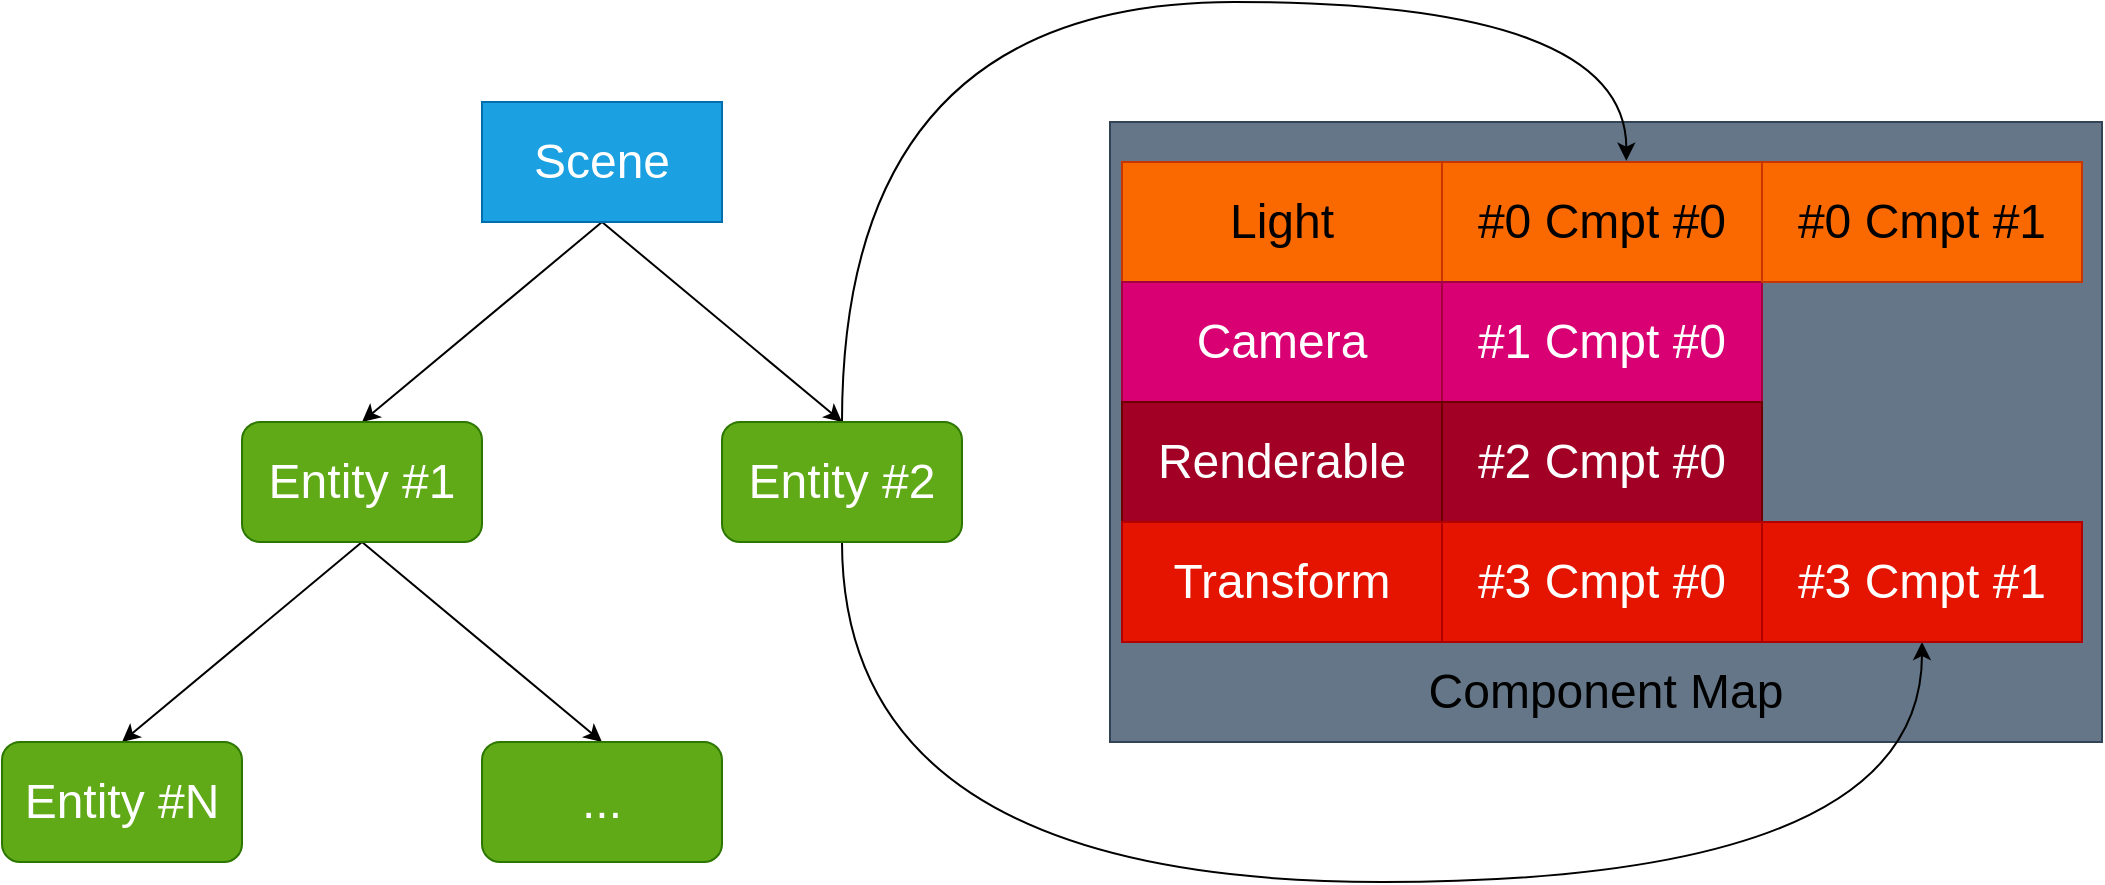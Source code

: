 <mxfile>
    <diagram id="DN1jI_-sQySN9qRA725S" name="第 1 页">
        <mxGraphModel dx="1973" dy="944" grid="1" gridSize="10" guides="1" tooltips="1" connect="1" arrows="1" fold="1" page="1" pageScale="1" pageWidth="827" pageHeight="1169" math="0" shadow="0">
            <root>
                <mxCell id="0"/>
                <mxCell id="1" parent="0"/>
                <mxCell id="34" value="" style="rounded=0;whiteSpace=wrap;html=1;fontSize=24;fillColor=#647687;fontColor=#ffffff;strokeColor=#314354;" vertex="1" parent="1">
                    <mxGeometry x="354" y="100" width="496" height="310" as="geometry"/>
                </mxCell>
                <mxCell id="21" style="edgeStyle=none;html=1;exitX=0.5;exitY=1;exitDx=0;exitDy=0;entryX=0.5;entryY=0;entryDx=0;entryDy=0;fontSize=24;" edge="1" parent="1" source="2" target="3">
                    <mxGeometry relative="1" as="geometry"/>
                </mxCell>
                <mxCell id="22" style="edgeStyle=none;html=1;exitX=0.5;exitY=1;exitDx=0;exitDy=0;entryX=0.5;entryY=0;entryDx=0;entryDy=0;fontSize=24;" edge="1" parent="1" source="2" target="4">
                    <mxGeometry relative="1" as="geometry"/>
                </mxCell>
                <mxCell id="2" value="&lt;font style=&quot;font-size: 24px;&quot;&gt;Scene&lt;/font&gt;" style="rounded=0;whiteSpace=wrap;html=1;fillColor=#1ba1e2;fontColor=#ffffff;strokeColor=#006EAF;" parent="1" vertex="1">
                    <mxGeometry x="40" y="90" width="120" height="60" as="geometry"/>
                </mxCell>
                <mxCell id="24" style="edgeStyle=none;html=1;exitX=0.5;exitY=1;exitDx=0;exitDy=0;entryX=0.5;entryY=0;entryDx=0;entryDy=0;fontSize=24;" edge="1" parent="1" source="3" target="6">
                    <mxGeometry relative="1" as="geometry"/>
                </mxCell>
                <mxCell id="25" style="edgeStyle=none;html=1;exitX=0.5;exitY=1;exitDx=0;exitDy=0;entryX=0.5;entryY=0;entryDx=0;entryDy=0;fontSize=24;" edge="1" parent="1" source="3" target="5">
                    <mxGeometry relative="1" as="geometry"/>
                </mxCell>
                <mxCell id="3" value="&lt;font style=&quot;font-size: 24px;&quot;&gt;Entity #1&lt;/font&gt;" style="rounded=1;whiteSpace=wrap;html=1;fillColor=#60a917;fontColor=#ffffff;strokeColor=#2D7600;" parent="1" vertex="1">
                    <mxGeometry x="-80" y="250" width="120" height="60" as="geometry"/>
                </mxCell>
                <mxCell id="31" style="edgeStyle=orthogonalEdgeStyle;html=1;exitX=0.5;exitY=0;exitDx=0;exitDy=0;entryX=0.576;entryY=-0.011;entryDx=0;entryDy=0;entryPerimeter=0;fontSize=24;curved=1;" edge="1" parent="1" source="4" target="26">
                    <mxGeometry relative="1" as="geometry">
                        <Array as="points">
                            <mxPoint x="220" y="40"/>
                            <mxPoint x="612" y="40"/>
                        </Array>
                    </mxGeometry>
                </mxCell>
                <mxCell id="33" style="edgeStyle=orthogonalEdgeStyle;curved=1;html=1;exitX=0.5;exitY=1;exitDx=0;exitDy=0;entryX=0.5;entryY=1;entryDx=0;entryDy=0;fontSize=24;" edge="1" parent="1" source="4" target="32">
                    <mxGeometry relative="1" as="geometry">
                        <Array as="points">
                            <mxPoint x="220" y="480"/>
                            <mxPoint x="760" y="480"/>
                        </Array>
                    </mxGeometry>
                </mxCell>
                <mxCell id="4" value="&lt;font style=&quot;font-size: 24px;&quot;&gt;Entity #2&lt;/font&gt;" style="rounded=1;whiteSpace=wrap;html=1;fillColor=#60a917;fontColor=#ffffff;strokeColor=#2D7600;" parent="1" vertex="1">
                    <mxGeometry x="160" y="250" width="120" height="60" as="geometry"/>
                </mxCell>
                <mxCell id="5" value="&lt;span style=&quot;font-size: 24px;&quot;&gt;...&lt;/span&gt;" style="rounded=1;whiteSpace=wrap;html=1;fillColor=#60a917;fontColor=#ffffff;strokeColor=#2D7600;" parent="1" vertex="1">
                    <mxGeometry x="40" y="410" width="120" height="60" as="geometry"/>
                </mxCell>
                <mxCell id="6" value="&lt;span style=&quot;font-size: 24px;&quot;&gt;Entity #N&lt;/span&gt;" style="rounded=1;whiteSpace=wrap;html=1;fillColor=#60a917;fontColor=#ffffff;strokeColor=#2D7600;" parent="1" vertex="1">
                    <mxGeometry x="-200" y="410" width="120" height="60" as="geometry"/>
                </mxCell>
                <mxCell id="17" value="&lt;font style=&quot;font-size: 24px;&quot;&gt;Light&lt;/font&gt;" style="rounded=0;whiteSpace=wrap;html=1;fillColor=#fa6800;strokeColor=#C73500;fontColor=#000000;" vertex="1" parent="1">
                    <mxGeometry x="360" y="120" width="160" height="60" as="geometry"/>
                </mxCell>
                <mxCell id="18" value="&lt;font style=&quot;font-size: 24px;&quot;&gt;Camera&lt;/font&gt;" style="rounded=0;whiteSpace=wrap;html=1;fillColor=#d80073;fontColor=#ffffff;strokeColor=#A50040;" vertex="1" parent="1">
                    <mxGeometry x="360" y="180" width="160" height="60" as="geometry"/>
                </mxCell>
                <mxCell id="19" value="&lt;font style=&quot;font-size: 24px;&quot;&gt;Renderable&lt;/font&gt;" style="rounded=0;whiteSpace=wrap;html=1;fillColor=#a20025;fontColor=#ffffff;strokeColor=#6F0000;" vertex="1" parent="1">
                    <mxGeometry x="360" y="240" width="160" height="60" as="geometry"/>
                </mxCell>
                <mxCell id="20" value="&lt;font style=&quot;font-size: 24px;&quot;&gt;Transform&lt;/font&gt;" style="rounded=0;whiteSpace=wrap;html=1;fillColor=#e51400;fontColor=#ffffff;strokeColor=#B20000;" vertex="1" parent="1">
                    <mxGeometry x="360" y="300" width="160" height="60" as="geometry"/>
                </mxCell>
                <mxCell id="26" value="&lt;font style=&quot;font-size: 24px;&quot;&gt;#0 Cmpt #0&lt;/font&gt;" style="rounded=0;whiteSpace=wrap;html=1;fillColor=#fa6800;strokeColor=#C73500;fontColor=#000000;" vertex="1" parent="1">
                    <mxGeometry x="520" y="120" width="160" height="60" as="geometry"/>
                </mxCell>
                <mxCell id="27" value="&lt;font style=&quot;font-size: 24px;&quot;&gt;#1 Cmpt #0&lt;/font&gt;" style="rounded=0;whiteSpace=wrap;html=1;fillColor=#d80073;fontColor=#ffffff;strokeColor=#A50040;" vertex="1" parent="1">
                    <mxGeometry x="520" y="180" width="160" height="60" as="geometry"/>
                </mxCell>
                <mxCell id="28" value="&lt;font style=&quot;font-size: 24px;&quot;&gt;#2 Cmpt #0&lt;/font&gt;" style="rounded=0;whiteSpace=wrap;html=1;fillColor=#a20025;fontColor=#ffffff;strokeColor=#6F0000;" vertex="1" parent="1">
                    <mxGeometry x="520" y="240" width="160" height="60" as="geometry"/>
                </mxCell>
                <mxCell id="29" value="&lt;font style=&quot;font-size: 24px;&quot;&gt;#3 Cmpt #0&lt;/font&gt;" style="rounded=0;whiteSpace=wrap;html=1;fillColor=#e51400;fontColor=#ffffff;strokeColor=#B20000;" vertex="1" parent="1">
                    <mxGeometry x="520" y="300" width="160" height="60" as="geometry"/>
                </mxCell>
                <mxCell id="30" value="&lt;font style=&quot;font-size: 24px;&quot;&gt;#0 Cmpt #1&lt;/font&gt;" style="rounded=0;whiteSpace=wrap;html=1;fillColor=#fa6800;strokeColor=#C73500;fontColor=#000000;" vertex="1" parent="1">
                    <mxGeometry x="680" y="120" width="160" height="60" as="geometry"/>
                </mxCell>
                <mxCell id="32" value="&lt;font style=&quot;font-size: 24px;&quot;&gt;#3 Cmpt #1&lt;/font&gt;" style="rounded=0;whiteSpace=wrap;html=1;fillColor=#e51400;fontColor=#ffffff;strokeColor=#B20000;" vertex="1" parent="1">
                    <mxGeometry x="680" y="300" width="160" height="60" as="geometry"/>
                </mxCell>
                <mxCell id="35" value="Component Map" style="text;html=1;strokeColor=none;fillColor=none;align=center;verticalAlign=middle;whiteSpace=wrap;rounded=0;fontSize=24;" vertex="1" parent="1">
                    <mxGeometry x="503" y="370" width="198" height="30" as="geometry"/>
                </mxCell>
            </root>
        </mxGraphModel>
    </diagram>
</mxfile>